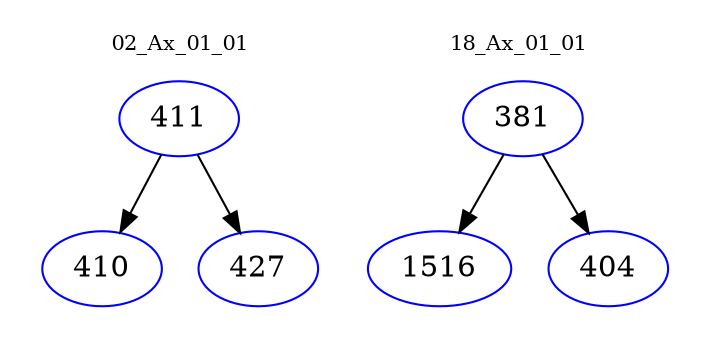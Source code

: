 digraph{
subgraph cluster_0 {
color = white
label = "02_Ax_01_01";
fontsize=10;
T0_411 [label="411", color="blue"]
T0_411 -> T0_410 [color="black"]
T0_410 [label="410", color="blue"]
T0_411 -> T0_427 [color="black"]
T0_427 [label="427", color="blue"]
}
subgraph cluster_1 {
color = white
label = "18_Ax_01_01";
fontsize=10;
T1_381 [label="381", color="blue"]
T1_381 -> T1_1516 [color="black"]
T1_1516 [label="1516", color="blue"]
T1_381 -> T1_404 [color="black"]
T1_404 [label="404", color="blue"]
}
}
